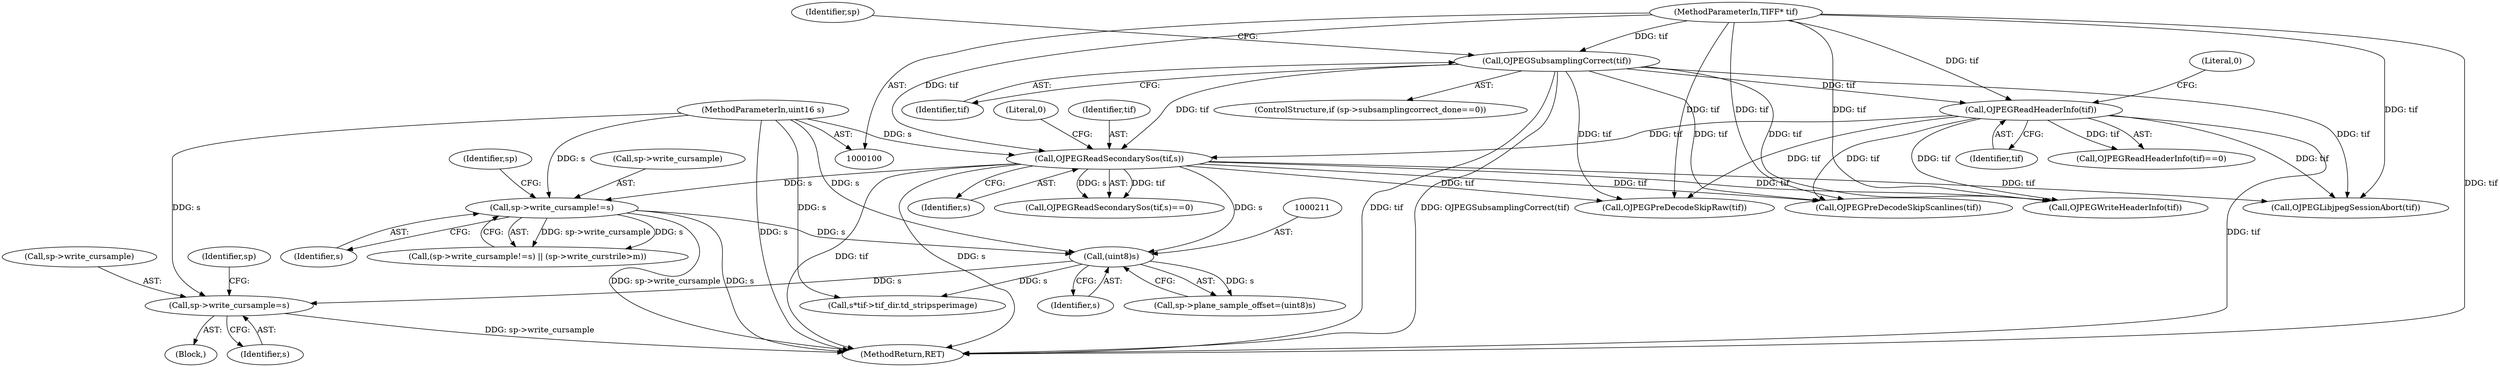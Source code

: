 digraph "0_libtiff_43bc256d8ae44b92d2734a3c5bc73957a4d7c1ec_0@API" {
"1000213" [label="(Call,sp->write_cursample=s)"];
"1000210" [label="(Call,(uint8)s)"];
"1000175" [label="(Call,sp->write_cursample!=s)"];
"1000148" [label="(Call,OJPEGReadSecondarySos(tif,s))"];
"1000130" [label="(Call,OJPEGReadHeaderInfo(tif))"];
"1000119" [label="(Call,OJPEGSubsamplingCorrect(tif))"];
"1000101" [label="(MethodParameterIn,TIFF* tif)"];
"1000102" [label="(MethodParameterIn,uint16 s)"];
"1000212" [label="(Identifier,s)"];
"1000119" [label="(Call,OJPEGSubsamplingCorrect(tif))"];
"1000220" [label="(Identifier,sp)"];
"1000213" [label="(Call,sp->write_cursample=s)"];
"1000120" [label="(Identifier,tif)"];
"1000132" [label="(Literal,0)"];
"1000313" [label="(Call,OJPEGWriteHeaderInfo(tif))"];
"1000182" [label="(Identifier,sp)"];
"1000113" [label="(ControlStructure,if (sp->subsamplingcorrect_done==0))"];
"1000131" [label="(Identifier,tif)"];
"1000149" [label="(Identifier,tif)"];
"1000206" [label="(Call,sp->plane_sample_offset=(uint8)s)"];
"1000130" [label="(Call,OJPEGReadHeaderInfo(tif))"];
"1000205" [label="(Block,)"];
"1000151" [label="(Literal,0)"];
"1000192" [label="(Call,OJPEGLibjpegSessionAbort(tif))"];
"1000179" [label="(Identifier,s)"];
"1000124" [label="(Identifier,sp)"];
"1000214" [label="(Call,sp->write_cursample)"];
"1000174" [label="(Call,(sp->write_cursample!=s) || (sp->write_curstrile>m))"];
"1000150" [label="(Identifier,s)"];
"1000147" [label="(Call,OJPEGReadSecondarySos(tif,s)==0)"];
"1000101" [label="(MethodParameterIn,TIFF* tif)"];
"1000217" [label="(Identifier,s)"];
"1000334" [label="(Call,OJPEGPreDecodeSkipRaw(tif))"];
"1000176" [label="(Call,sp->write_cursample)"];
"1000148" [label="(Call,OJPEGReadSecondarySos(tif,s))"];
"1000343" [label="(Call,OJPEGPreDecodeSkipScanlines(tif))"];
"1000359" [label="(MethodReturn,RET)"];
"1000102" [label="(MethodParameterIn,uint16 s)"];
"1000175" [label="(Call,sp->write_cursample!=s)"];
"1000210" [label="(Call,(uint8)s)"];
"1000129" [label="(Call,OJPEGReadHeaderInfo(tif)==0)"];
"1000222" [label="(Call,s*tif->tif_dir.td_stripsperimage)"];
"1000213" -> "1000205"  [label="AST: "];
"1000213" -> "1000217"  [label="CFG: "];
"1000214" -> "1000213"  [label="AST: "];
"1000217" -> "1000213"  [label="AST: "];
"1000220" -> "1000213"  [label="CFG: "];
"1000213" -> "1000359"  [label="DDG: sp->write_cursample"];
"1000210" -> "1000213"  [label="DDG: s"];
"1000102" -> "1000213"  [label="DDG: s"];
"1000210" -> "1000206"  [label="AST: "];
"1000210" -> "1000212"  [label="CFG: "];
"1000211" -> "1000210"  [label="AST: "];
"1000212" -> "1000210"  [label="AST: "];
"1000206" -> "1000210"  [label="CFG: "];
"1000210" -> "1000206"  [label="DDG: s"];
"1000175" -> "1000210"  [label="DDG: s"];
"1000148" -> "1000210"  [label="DDG: s"];
"1000102" -> "1000210"  [label="DDG: s"];
"1000210" -> "1000222"  [label="DDG: s"];
"1000175" -> "1000174"  [label="AST: "];
"1000175" -> "1000179"  [label="CFG: "];
"1000176" -> "1000175"  [label="AST: "];
"1000179" -> "1000175"  [label="AST: "];
"1000182" -> "1000175"  [label="CFG: "];
"1000174" -> "1000175"  [label="CFG: "];
"1000175" -> "1000359"  [label="DDG: s"];
"1000175" -> "1000359"  [label="DDG: sp->write_cursample"];
"1000175" -> "1000174"  [label="DDG: sp->write_cursample"];
"1000175" -> "1000174"  [label="DDG: s"];
"1000148" -> "1000175"  [label="DDG: s"];
"1000102" -> "1000175"  [label="DDG: s"];
"1000148" -> "1000147"  [label="AST: "];
"1000148" -> "1000150"  [label="CFG: "];
"1000149" -> "1000148"  [label="AST: "];
"1000150" -> "1000148"  [label="AST: "];
"1000151" -> "1000148"  [label="CFG: "];
"1000148" -> "1000359"  [label="DDG: tif"];
"1000148" -> "1000359"  [label="DDG: s"];
"1000148" -> "1000147"  [label="DDG: tif"];
"1000148" -> "1000147"  [label="DDG: s"];
"1000130" -> "1000148"  [label="DDG: tif"];
"1000119" -> "1000148"  [label="DDG: tif"];
"1000101" -> "1000148"  [label="DDG: tif"];
"1000102" -> "1000148"  [label="DDG: s"];
"1000148" -> "1000192"  [label="DDG: tif"];
"1000148" -> "1000313"  [label="DDG: tif"];
"1000148" -> "1000334"  [label="DDG: tif"];
"1000148" -> "1000343"  [label="DDG: tif"];
"1000130" -> "1000129"  [label="AST: "];
"1000130" -> "1000131"  [label="CFG: "];
"1000131" -> "1000130"  [label="AST: "];
"1000132" -> "1000130"  [label="CFG: "];
"1000130" -> "1000359"  [label="DDG: tif"];
"1000130" -> "1000129"  [label="DDG: tif"];
"1000119" -> "1000130"  [label="DDG: tif"];
"1000101" -> "1000130"  [label="DDG: tif"];
"1000130" -> "1000192"  [label="DDG: tif"];
"1000130" -> "1000313"  [label="DDG: tif"];
"1000130" -> "1000334"  [label="DDG: tif"];
"1000130" -> "1000343"  [label="DDG: tif"];
"1000119" -> "1000113"  [label="AST: "];
"1000119" -> "1000120"  [label="CFG: "];
"1000120" -> "1000119"  [label="AST: "];
"1000124" -> "1000119"  [label="CFG: "];
"1000119" -> "1000359"  [label="DDG: tif"];
"1000119" -> "1000359"  [label="DDG: OJPEGSubsamplingCorrect(tif)"];
"1000101" -> "1000119"  [label="DDG: tif"];
"1000119" -> "1000192"  [label="DDG: tif"];
"1000119" -> "1000313"  [label="DDG: tif"];
"1000119" -> "1000334"  [label="DDG: tif"];
"1000119" -> "1000343"  [label="DDG: tif"];
"1000101" -> "1000100"  [label="AST: "];
"1000101" -> "1000359"  [label="DDG: tif"];
"1000101" -> "1000192"  [label="DDG: tif"];
"1000101" -> "1000313"  [label="DDG: tif"];
"1000101" -> "1000334"  [label="DDG: tif"];
"1000101" -> "1000343"  [label="DDG: tif"];
"1000102" -> "1000100"  [label="AST: "];
"1000102" -> "1000359"  [label="DDG: s"];
"1000102" -> "1000222"  [label="DDG: s"];
}
